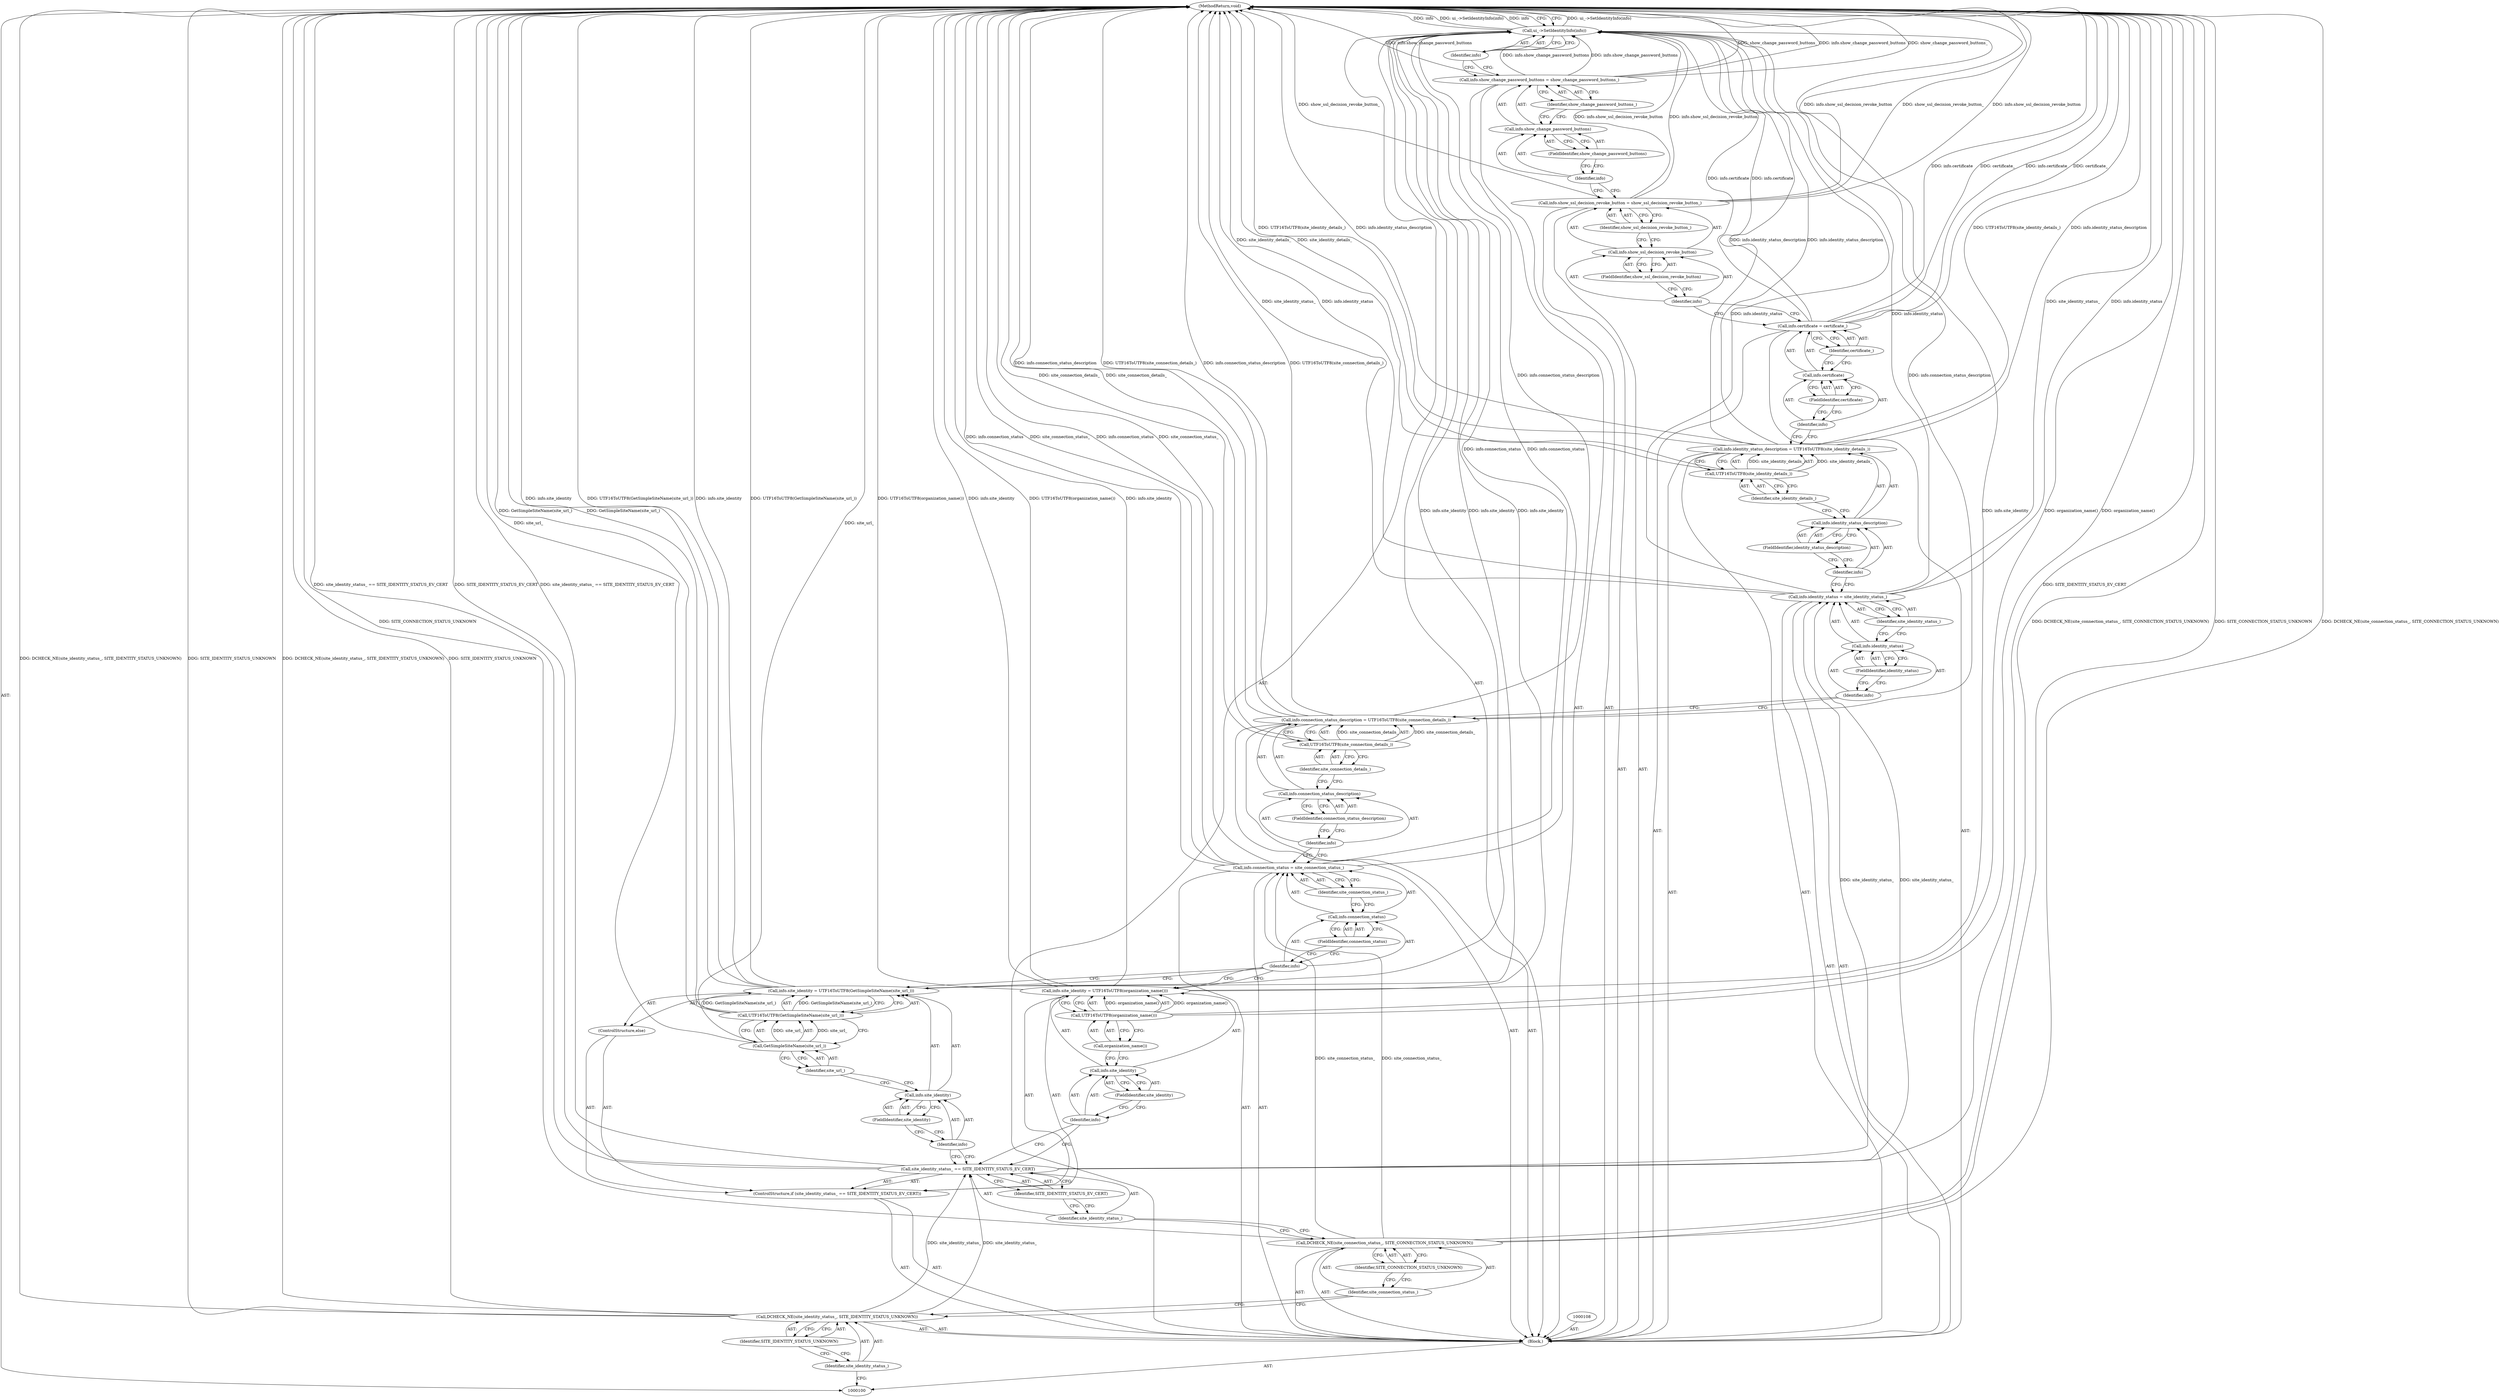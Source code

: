 digraph "0_Chrome_7cde8513c12a6e8ec5d1d1eb1cfd078d9adad3ef_3" {
"1000166" [label="(MethodReturn,void)"];
"1000101" [label="(Block,)"];
"1000131" [label="(Identifier,site_connection_status_)"];
"1000127" [label="(Call,info.connection_status = site_connection_status_)"];
"1000128" [label="(Call,info.connection_status)"];
"1000129" [label="(Identifier,info)"];
"1000130" [label="(FieldIdentifier,connection_status)"];
"1000132" [label="(Call,info.connection_status_description = UTF16ToUTF8(site_connection_details_))"];
"1000133" [label="(Call,info.connection_status_description)"];
"1000134" [label="(Identifier,info)"];
"1000136" [label="(Call,UTF16ToUTF8(site_connection_details_))"];
"1000137" [label="(Identifier,site_connection_details_)"];
"1000135" [label="(FieldIdentifier,connection_status_description)"];
"1000142" [label="(Identifier,site_identity_status_)"];
"1000138" [label="(Call,info.identity_status = site_identity_status_)"];
"1000139" [label="(Call,info.identity_status)"];
"1000140" [label="(Identifier,info)"];
"1000141" [label="(FieldIdentifier,identity_status)"];
"1000143" [label="(Call,info.identity_status_description = UTF16ToUTF8(site_identity_details_))"];
"1000144" [label="(Call,info.identity_status_description)"];
"1000145" [label="(Identifier,info)"];
"1000147" [label="(Call,UTF16ToUTF8(site_identity_details_))"];
"1000148" [label="(Identifier,site_identity_details_)"];
"1000146" [label="(FieldIdentifier,identity_status_description)"];
"1000153" [label="(Identifier,certificate_)"];
"1000149" [label="(Call,info.certificate = certificate_)"];
"1000150" [label="(Call,info.certificate)"];
"1000151" [label="(Identifier,info)"];
"1000152" [label="(FieldIdentifier,certificate)"];
"1000154" [label="(Call,info.show_ssl_decision_revoke_button = show_ssl_decision_revoke_button_)"];
"1000155" [label="(Call,info.show_ssl_decision_revoke_button)"];
"1000156" [label="(Identifier,info)"];
"1000158" [label="(Identifier,show_ssl_decision_revoke_button_)"];
"1000157" [label="(FieldIdentifier,show_ssl_decision_revoke_button)"];
"1000159" [label="(Call,info.show_change_password_buttons = show_change_password_buttons_)"];
"1000160" [label="(Call,info.show_change_password_buttons)"];
"1000161" [label="(Identifier,info)"];
"1000163" [label="(Identifier,show_change_password_buttons_)"];
"1000162" [label="(FieldIdentifier,show_change_password_buttons)"];
"1000164" [label="(Call,ui_->SetIdentityInfo(info))"];
"1000165" [label="(Identifier,info)"];
"1000103" [label="(Identifier,site_identity_status_)"];
"1000102" [label="(Call,DCHECK_NE(site_identity_status_, SITE_IDENTITY_STATUS_UNKNOWN))"];
"1000104" [label="(Identifier,SITE_IDENTITY_STATUS_UNKNOWN)"];
"1000106" [label="(Identifier,site_connection_status_)"];
"1000105" [label="(Call,DCHECK_NE(site_connection_status_, SITE_CONNECTION_STATUS_UNKNOWN))"];
"1000107" [label="(Identifier,SITE_CONNECTION_STATUS_UNKNOWN)"];
"1000109" [label="(ControlStructure,if (site_identity_status_ == SITE_IDENTITY_STATUS_EV_CERT))"];
"1000112" [label="(Identifier,SITE_IDENTITY_STATUS_EV_CERT)"];
"1000110" [label="(Call,site_identity_status_ == SITE_IDENTITY_STATUS_EV_CERT)"];
"1000111" [label="(Identifier,site_identity_status_)"];
"1000117" [label="(Call,UTF16ToUTF8(organization_name()))"];
"1000118" [label="(Call,organization_name())"];
"1000113" [label="(Call,info.site_identity = UTF16ToUTF8(organization_name()))"];
"1000114" [label="(Call,info.site_identity)"];
"1000115" [label="(Identifier,info)"];
"1000116" [label="(FieldIdentifier,site_identity)"];
"1000119" [label="(ControlStructure,else)"];
"1000124" [label="(Call,UTF16ToUTF8(GetSimpleSiteName(site_url_)))"];
"1000125" [label="(Call,GetSimpleSiteName(site_url_))"];
"1000120" [label="(Call,info.site_identity = UTF16ToUTF8(GetSimpleSiteName(site_url_)))"];
"1000121" [label="(Call,info.site_identity)"];
"1000122" [label="(Identifier,info)"];
"1000126" [label="(Identifier,site_url_)"];
"1000123" [label="(FieldIdentifier,site_identity)"];
"1000166" -> "1000100"  [label="AST: "];
"1000166" -> "1000164"  [label="CFG: "];
"1000138" -> "1000166"  [label="DDG: site_identity_status_"];
"1000138" -> "1000166"  [label="DDG: info.identity_status"];
"1000124" -> "1000166"  [label="DDG: GetSimpleSiteName(site_url_)"];
"1000105" -> "1000166"  [label="DDG: SITE_CONNECTION_STATUS_UNKNOWN"];
"1000105" -> "1000166"  [label="DDG: DCHECK_NE(site_connection_status_, SITE_CONNECTION_STATUS_UNKNOWN)"];
"1000102" -> "1000166"  [label="DDG: SITE_IDENTITY_STATUS_UNKNOWN"];
"1000102" -> "1000166"  [label="DDG: DCHECK_NE(site_identity_status_, SITE_IDENTITY_STATUS_UNKNOWN)"];
"1000120" -> "1000166"  [label="DDG: info.site_identity"];
"1000120" -> "1000166"  [label="DDG: UTF16ToUTF8(GetSimpleSiteName(site_url_))"];
"1000117" -> "1000166"  [label="DDG: organization_name()"];
"1000149" -> "1000166"  [label="DDG: info.certificate"];
"1000149" -> "1000166"  [label="DDG: certificate_"];
"1000159" -> "1000166"  [label="DDG: show_change_password_buttons_"];
"1000159" -> "1000166"  [label="DDG: info.show_change_password_buttons"];
"1000143" -> "1000166"  [label="DDG: UTF16ToUTF8(site_identity_details_)"];
"1000143" -> "1000166"  [label="DDG: info.identity_status_description"];
"1000136" -> "1000166"  [label="DDG: site_connection_details_"];
"1000113" -> "1000166"  [label="DDG: UTF16ToUTF8(organization_name())"];
"1000113" -> "1000166"  [label="DDG: info.site_identity"];
"1000164" -> "1000166"  [label="DDG: ui_->SetIdentityInfo(info)"];
"1000164" -> "1000166"  [label="DDG: info"];
"1000125" -> "1000166"  [label="DDG: site_url_"];
"1000154" -> "1000166"  [label="DDG: info.show_ssl_decision_revoke_button"];
"1000154" -> "1000166"  [label="DDG: show_ssl_decision_revoke_button_"];
"1000147" -> "1000166"  [label="DDG: site_identity_details_"];
"1000132" -> "1000166"  [label="DDG: info.connection_status_description"];
"1000132" -> "1000166"  [label="DDG: UTF16ToUTF8(site_connection_details_)"];
"1000110" -> "1000166"  [label="DDG: SITE_IDENTITY_STATUS_EV_CERT"];
"1000110" -> "1000166"  [label="DDG: site_identity_status_ == SITE_IDENTITY_STATUS_EV_CERT"];
"1000127" -> "1000166"  [label="DDG: info.connection_status"];
"1000127" -> "1000166"  [label="DDG: site_connection_status_"];
"1000101" -> "1000100"  [label="AST: "];
"1000102" -> "1000101"  [label="AST: "];
"1000105" -> "1000101"  [label="AST: "];
"1000108" -> "1000101"  [label="AST: "];
"1000109" -> "1000101"  [label="AST: "];
"1000127" -> "1000101"  [label="AST: "];
"1000132" -> "1000101"  [label="AST: "];
"1000138" -> "1000101"  [label="AST: "];
"1000143" -> "1000101"  [label="AST: "];
"1000149" -> "1000101"  [label="AST: "];
"1000154" -> "1000101"  [label="AST: "];
"1000159" -> "1000101"  [label="AST: "];
"1000164" -> "1000101"  [label="AST: "];
"1000131" -> "1000127"  [label="AST: "];
"1000131" -> "1000128"  [label="CFG: "];
"1000127" -> "1000131"  [label="CFG: "];
"1000127" -> "1000101"  [label="AST: "];
"1000127" -> "1000131"  [label="CFG: "];
"1000128" -> "1000127"  [label="AST: "];
"1000131" -> "1000127"  [label="AST: "];
"1000134" -> "1000127"  [label="CFG: "];
"1000127" -> "1000166"  [label="DDG: info.connection_status"];
"1000127" -> "1000166"  [label="DDG: site_connection_status_"];
"1000105" -> "1000127"  [label="DDG: site_connection_status_"];
"1000127" -> "1000164"  [label="DDG: info.connection_status"];
"1000128" -> "1000127"  [label="AST: "];
"1000128" -> "1000130"  [label="CFG: "];
"1000129" -> "1000128"  [label="AST: "];
"1000130" -> "1000128"  [label="AST: "];
"1000131" -> "1000128"  [label="CFG: "];
"1000129" -> "1000128"  [label="AST: "];
"1000129" -> "1000113"  [label="CFG: "];
"1000129" -> "1000120"  [label="CFG: "];
"1000130" -> "1000129"  [label="CFG: "];
"1000130" -> "1000128"  [label="AST: "];
"1000130" -> "1000129"  [label="CFG: "];
"1000128" -> "1000130"  [label="CFG: "];
"1000132" -> "1000101"  [label="AST: "];
"1000132" -> "1000136"  [label="CFG: "];
"1000133" -> "1000132"  [label="AST: "];
"1000136" -> "1000132"  [label="AST: "];
"1000140" -> "1000132"  [label="CFG: "];
"1000132" -> "1000166"  [label="DDG: info.connection_status_description"];
"1000132" -> "1000166"  [label="DDG: UTF16ToUTF8(site_connection_details_)"];
"1000136" -> "1000132"  [label="DDG: site_connection_details_"];
"1000132" -> "1000164"  [label="DDG: info.connection_status_description"];
"1000133" -> "1000132"  [label="AST: "];
"1000133" -> "1000135"  [label="CFG: "];
"1000134" -> "1000133"  [label="AST: "];
"1000135" -> "1000133"  [label="AST: "];
"1000137" -> "1000133"  [label="CFG: "];
"1000134" -> "1000133"  [label="AST: "];
"1000134" -> "1000127"  [label="CFG: "];
"1000135" -> "1000134"  [label="CFG: "];
"1000136" -> "1000132"  [label="AST: "];
"1000136" -> "1000137"  [label="CFG: "];
"1000137" -> "1000136"  [label="AST: "];
"1000132" -> "1000136"  [label="CFG: "];
"1000136" -> "1000166"  [label="DDG: site_connection_details_"];
"1000136" -> "1000132"  [label="DDG: site_connection_details_"];
"1000137" -> "1000136"  [label="AST: "];
"1000137" -> "1000133"  [label="CFG: "];
"1000136" -> "1000137"  [label="CFG: "];
"1000135" -> "1000133"  [label="AST: "];
"1000135" -> "1000134"  [label="CFG: "];
"1000133" -> "1000135"  [label="CFG: "];
"1000142" -> "1000138"  [label="AST: "];
"1000142" -> "1000139"  [label="CFG: "];
"1000138" -> "1000142"  [label="CFG: "];
"1000138" -> "1000101"  [label="AST: "];
"1000138" -> "1000142"  [label="CFG: "];
"1000139" -> "1000138"  [label="AST: "];
"1000142" -> "1000138"  [label="AST: "];
"1000145" -> "1000138"  [label="CFG: "];
"1000138" -> "1000166"  [label="DDG: site_identity_status_"];
"1000138" -> "1000166"  [label="DDG: info.identity_status"];
"1000110" -> "1000138"  [label="DDG: site_identity_status_"];
"1000138" -> "1000164"  [label="DDG: info.identity_status"];
"1000139" -> "1000138"  [label="AST: "];
"1000139" -> "1000141"  [label="CFG: "];
"1000140" -> "1000139"  [label="AST: "];
"1000141" -> "1000139"  [label="AST: "];
"1000142" -> "1000139"  [label="CFG: "];
"1000140" -> "1000139"  [label="AST: "];
"1000140" -> "1000132"  [label="CFG: "];
"1000141" -> "1000140"  [label="CFG: "];
"1000141" -> "1000139"  [label="AST: "];
"1000141" -> "1000140"  [label="CFG: "];
"1000139" -> "1000141"  [label="CFG: "];
"1000143" -> "1000101"  [label="AST: "];
"1000143" -> "1000147"  [label="CFG: "];
"1000144" -> "1000143"  [label="AST: "];
"1000147" -> "1000143"  [label="AST: "];
"1000151" -> "1000143"  [label="CFG: "];
"1000143" -> "1000166"  [label="DDG: UTF16ToUTF8(site_identity_details_)"];
"1000143" -> "1000166"  [label="DDG: info.identity_status_description"];
"1000147" -> "1000143"  [label="DDG: site_identity_details_"];
"1000143" -> "1000164"  [label="DDG: info.identity_status_description"];
"1000144" -> "1000143"  [label="AST: "];
"1000144" -> "1000146"  [label="CFG: "];
"1000145" -> "1000144"  [label="AST: "];
"1000146" -> "1000144"  [label="AST: "];
"1000148" -> "1000144"  [label="CFG: "];
"1000145" -> "1000144"  [label="AST: "];
"1000145" -> "1000138"  [label="CFG: "];
"1000146" -> "1000145"  [label="CFG: "];
"1000147" -> "1000143"  [label="AST: "];
"1000147" -> "1000148"  [label="CFG: "];
"1000148" -> "1000147"  [label="AST: "];
"1000143" -> "1000147"  [label="CFG: "];
"1000147" -> "1000166"  [label="DDG: site_identity_details_"];
"1000147" -> "1000143"  [label="DDG: site_identity_details_"];
"1000148" -> "1000147"  [label="AST: "];
"1000148" -> "1000144"  [label="CFG: "];
"1000147" -> "1000148"  [label="CFG: "];
"1000146" -> "1000144"  [label="AST: "];
"1000146" -> "1000145"  [label="CFG: "];
"1000144" -> "1000146"  [label="CFG: "];
"1000153" -> "1000149"  [label="AST: "];
"1000153" -> "1000150"  [label="CFG: "];
"1000149" -> "1000153"  [label="CFG: "];
"1000149" -> "1000101"  [label="AST: "];
"1000149" -> "1000153"  [label="CFG: "];
"1000150" -> "1000149"  [label="AST: "];
"1000153" -> "1000149"  [label="AST: "];
"1000156" -> "1000149"  [label="CFG: "];
"1000149" -> "1000166"  [label="DDG: info.certificate"];
"1000149" -> "1000166"  [label="DDG: certificate_"];
"1000149" -> "1000164"  [label="DDG: info.certificate"];
"1000150" -> "1000149"  [label="AST: "];
"1000150" -> "1000152"  [label="CFG: "];
"1000151" -> "1000150"  [label="AST: "];
"1000152" -> "1000150"  [label="AST: "];
"1000153" -> "1000150"  [label="CFG: "];
"1000151" -> "1000150"  [label="AST: "];
"1000151" -> "1000143"  [label="CFG: "];
"1000152" -> "1000151"  [label="CFG: "];
"1000152" -> "1000150"  [label="AST: "];
"1000152" -> "1000151"  [label="CFG: "];
"1000150" -> "1000152"  [label="CFG: "];
"1000154" -> "1000101"  [label="AST: "];
"1000154" -> "1000158"  [label="CFG: "];
"1000155" -> "1000154"  [label="AST: "];
"1000158" -> "1000154"  [label="AST: "];
"1000161" -> "1000154"  [label="CFG: "];
"1000154" -> "1000166"  [label="DDG: info.show_ssl_decision_revoke_button"];
"1000154" -> "1000166"  [label="DDG: show_ssl_decision_revoke_button_"];
"1000154" -> "1000164"  [label="DDG: info.show_ssl_decision_revoke_button"];
"1000155" -> "1000154"  [label="AST: "];
"1000155" -> "1000157"  [label="CFG: "];
"1000156" -> "1000155"  [label="AST: "];
"1000157" -> "1000155"  [label="AST: "];
"1000158" -> "1000155"  [label="CFG: "];
"1000156" -> "1000155"  [label="AST: "];
"1000156" -> "1000149"  [label="CFG: "];
"1000157" -> "1000156"  [label="CFG: "];
"1000158" -> "1000154"  [label="AST: "];
"1000158" -> "1000155"  [label="CFG: "];
"1000154" -> "1000158"  [label="CFG: "];
"1000157" -> "1000155"  [label="AST: "];
"1000157" -> "1000156"  [label="CFG: "];
"1000155" -> "1000157"  [label="CFG: "];
"1000159" -> "1000101"  [label="AST: "];
"1000159" -> "1000163"  [label="CFG: "];
"1000160" -> "1000159"  [label="AST: "];
"1000163" -> "1000159"  [label="AST: "];
"1000165" -> "1000159"  [label="CFG: "];
"1000159" -> "1000166"  [label="DDG: show_change_password_buttons_"];
"1000159" -> "1000166"  [label="DDG: info.show_change_password_buttons"];
"1000159" -> "1000164"  [label="DDG: info.show_change_password_buttons"];
"1000160" -> "1000159"  [label="AST: "];
"1000160" -> "1000162"  [label="CFG: "];
"1000161" -> "1000160"  [label="AST: "];
"1000162" -> "1000160"  [label="AST: "];
"1000163" -> "1000160"  [label="CFG: "];
"1000161" -> "1000160"  [label="AST: "];
"1000161" -> "1000154"  [label="CFG: "];
"1000162" -> "1000161"  [label="CFG: "];
"1000163" -> "1000159"  [label="AST: "];
"1000163" -> "1000160"  [label="CFG: "];
"1000159" -> "1000163"  [label="CFG: "];
"1000162" -> "1000160"  [label="AST: "];
"1000162" -> "1000161"  [label="CFG: "];
"1000160" -> "1000162"  [label="CFG: "];
"1000164" -> "1000101"  [label="AST: "];
"1000164" -> "1000165"  [label="CFG: "];
"1000165" -> "1000164"  [label="AST: "];
"1000166" -> "1000164"  [label="CFG: "];
"1000164" -> "1000166"  [label="DDG: ui_->SetIdentityInfo(info)"];
"1000164" -> "1000166"  [label="DDG: info"];
"1000138" -> "1000164"  [label="DDG: info.identity_status"];
"1000120" -> "1000164"  [label="DDG: info.site_identity"];
"1000132" -> "1000164"  [label="DDG: info.connection_status_description"];
"1000149" -> "1000164"  [label="DDG: info.certificate"];
"1000127" -> "1000164"  [label="DDG: info.connection_status"];
"1000113" -> "1000164"  [label="DDG: info.site_identity"];
"1000159" -> "1000164"  [label="DDG: info.show_change_password_buttons"];
"1000154" -> "1000164"  [label="DDG: info.show_ssl_decision_revoke_button"];
"1000143" -> "1000164"  [label="DDG: info.identity_status_description"];
"1000165" -> "1000164"  [label="AST: "];
"1000165" -> "1000159"  [label="CFG: "];
"1000164" -> "1000165"  [label="CFG: "];
"1000103" -> "1000102"  [label="AST: "];
"1000103" -> "1000100"  [label="CFG: "];
"1000104" -> "1000103"  [label="CFG: "];
"1000102" -> "1000101"  [label="AST: "];
"1000102" -> "1000104"  [label="CFG: "];
"1000103" -> "1000102"  [label="AST: "];
"1000104" -> "1000102"  [label="AST: "];
"1000106" -> "1000102"  [label="CFG: "];
"1000102" -> "1000166"  [label="DDG: SITE_IDENTITY_STATUS_UNKNOWN"];
"1000102" -> "1000166"  [label="DDG: DCHECK_NE(site_identity_status_, SITE_IDENTITY_STATUS_UNKNOWN)"];
"1000102" -> "1000110"  [label="DDG: site_identity_status_"];
"1000104" -> "1000102"  [label="AST: "];
"1000104" -> "1000103"  [label="CFG: "];
"1000102" -> "1000104"  [label="CFG: "];
"1000106" -> "1000105"  [label="AST: "];
"1000106" -> "1000102"  [label="CFG: "];
"1000107" -> "1000106"  [label="CFG: "];
"1000105" -> "1000101"  [label="AST: "];
"1000105" -> "1000107"  [label="CFG: "];
"1000106" -> "1000105"  [label="AST: "];
"1000107" -> "1000105"  [label="AST: "];
"1000111" -> "1000105"  [label="CFG: "];
"1000105" -> "1000166"  [label="DDG: SITE_CONNECTION_STATUS_UNKNOWN"];
"1000105" -> "1000166"  [label="DDG: DCHECK_NE(site_connection_status_, SITE_CONNECTION_STATUS_UNKNOWN)"];
"1000105" -> "1000127"  [label="DDG: site_connection_status_"];
"1000107" -> "1000105"  [label="AST: "];
"1000107" -> "1000106"  [label="CFG: "];
"1000105" -> "1000107"  [label="CFG: "];
"1000109" -> "1000101"  [label="AST: "];
"1000110" -> "1000109"  [label="AST: "];
"1000113" -> "1000109"  [label="AST: "];
"1000119" -> "1000109"  [label="AST: "];
"1000112" -> "1000110"  [label="AST: "];
"1000112" -> "1000111"  [label="CFG: "];
"1000110" -> "1000112"  [label="CFG: "];
"1000110" -> "1000109"  [label="AST: "];
"1000110" -> "1000112"  [label="CFG: "];
"1000111" -> "1000110"  [label="AST: "];
"1000112" -> "1000110"  [label="AST: "];
"1000115" -> "1000110"  [label="CFG: "];
"1000122" -> "1000110"  [label="CFG: "];
"1000110" -> "1000166"  [label="DDG: SITE_IDENTITY_STATUS_EV_CERT"];
"1000110" -> "1000166"  [label="DDG: site_identity_status_ == SITE_IDENTITY_STATUS_EV_CERT"];
"1000102" -> "1000110"  [label="DDG: site_identity_status_"];
"1000110" -> "1000138"  [label="DDG: site_identity_status_"];
"1000111" -> "1000110"  [label="AST: "];
"1000111" -> "1000105"  [label="CFG: "];
"1000112" -> "1000111"  [label="CFG: "];
"1000117" -> "1000113"  [label="AST: "];
"1000117" -> "1000118"  [label="CFG: "];
"1000118" -> "1000117"  [label="AST: "];
"1000113" -> "1000117"  [label="CFG: "];
"1000117" -> "1000166"  [label="DDG: organization_name()"];
"1000117" -> "1000113"  [label="DDG: organization_name()"];
"1000118" -> "1000117"  [label="AST: "];
"1000118" -> "1000114"  [label="CFG: "];
"1000117" -> "1000118"  [label="CFG: "];
"1000113" -> "1000109"  [label="AST: "];
"1000113" -> "1000117"  [label="CFG: "];
"1000114" -> "1000113"  [label="AST: "];
"1000117" -> "1000113"  [label="AST: "];
"1000129" -> "1000113"  [label="CFG: "];
"1000113" -> "1000166"  [label="DDG: UTF16ToUTF8(organization_name())"];
"1000113" -> "1000166"  [label="DDG: info.site_identity"];
"1000117" -> "1000113"  [label="DDG: organization_name()"];
"1000113" -> "1000164"  [label="DDG: info.site_identity"];
"1000114" -> "1000113"  [label="AST: "];
"1000114" -> "1000116"  [label="CFG: "];
"1000115" -> "1000114"  [label="AST: "];
"1000116" -> "1000114"  [label="AST: "];
"1000118" -> "1000114"  [label="CFG: "];
"1000115" -> "1000114"  [label="AST: "];
"1000115" -> "1000110"  [label="CFG: "];
"1000116" -> "1000115"  [label="CFG: "];
"1000116" -> "1000114"  [label="AST: "];
"1000116" -> "1000115"  [label="CFG: "];
"1000114" -> "1000116"  [label="CFG: "];
"1000119" -> "1000109"  [label="AST: "];
"1000120" -> "1000119"  [label="AST: "];
"1000124" -> "1000120"  [label="AST: "];
"1000124" -> "1000125"  [label="CFG: "];
"1000125" -> "1000124"  [label="AST: "];
"1000120" -> "1000124"  [label="CFG: "];
"1000124" -> "1000166"  [label="DDG: GetSimpleSiteName(site_url_)"];
"1000124" -> "1000120"  [label="DDG: GetSimpleSiteName(site_url_)"];
"1000125" -> "1000124"  [label="DDG: site_url_"];
"1000125" -> "1000124"  [label="AST: "];
"1000125" -> "1000126"  [label="CFG: "];
"1000126" -> "1000125"  [label="AST: "];
"1000124" -> "1000125"  [label="CFG: "];
"1000125" -> "1000166"  [label="DDG: site_url_"];
"1000125" -> "1000124"  [label="DDG: site_url_"];
"1000120" -> "1000119"  [label="AST: "];
"1000120" -> "1000124"  [label="CFG: "];
"1000121" -> "1000120"  [label="AST: "];
"1000124" -> "1000120"  [label="AST: "];
"1000129" -> "1000120"  [label="CFG: "];
"1000120" -> "1000166"  [label="DDG: info.site_identity"];
"1000120" -> "1000166"  [label="DDG: UTF16ToUTF8(GetSimpleSiteName(site_url_))"];
"1000124" -> "1000120"  [label="DDG: GetSimpleSiteName(site_url_)"];
"1000120" -> "1000164"  [label="DDG: info.site_identity"];
"1000121" -> "1000120"  [label="AST: "];
"1000121" -> "1000123"  [label="CFG: "];
"1000122" -> "1000121"  [label="AST: "];
"1000123" -> "1000121"  [label="AST: "];
"1000126" -> "1000121"  [label="CFG: "];
"1000122" -> "1000121"  [label="AST: "];
"1000122" -> "1000110"  [label="CFG: "];
"1000123" -> "1000122"  [label="CFG: "];
"1000126" -> "1000125"  [label="AST: "];
"1000126" -> "1000121"  [label="CFG: "];
"1000125" -> "1000126"  [label="CFG: "];
"1000123" -> "1000121"  [label="AST: "];
"1000123" -> "1000122"  [label="CFG: "];
"1000121" -> "1000123"  [label="CFG: "];
}
